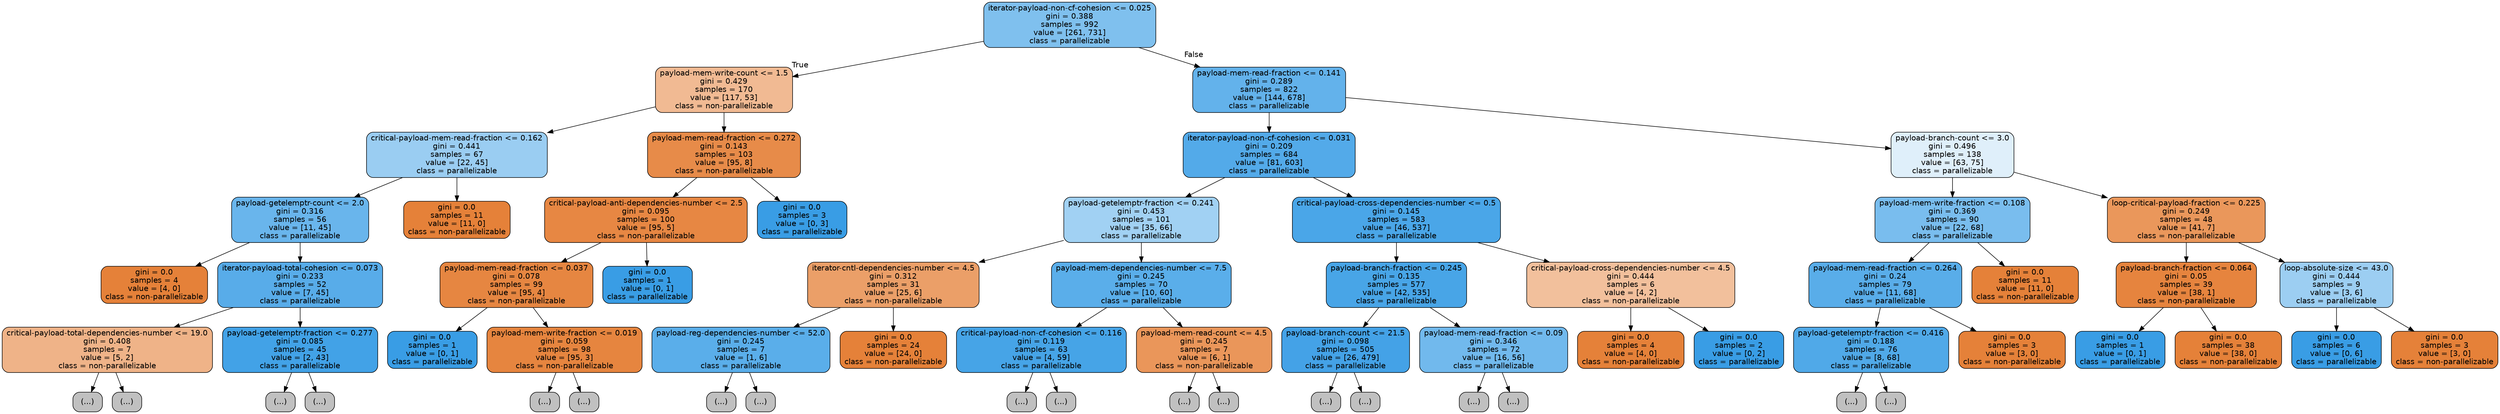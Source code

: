 digraph Tree {
node [shape=box, style="filled, rounded", color="black", fontname=helvetica] ;
edge [fontname=helvetica] ;
0 [label="iterator-payload-non-cf-cohesion <= 0.025\ngini = 0.388\nsamples = 992\nvalue = [261, 731]\nclass = parallelizable", fillcolor="#399de5a4"] ;
1 [label="payload-mem-write-count <= 1.5\ngini = 0.429\nsamples = 170\nvalue = [117, 53]\nclass = non-parallelizable", fillcolor="#e581398b"] ;
0 -> 1 [labeldistance=2.5, labelangle=45, headlabel="True"] ;
2 [label="critical-payload-mem-read-fraction <= 0.162\ngini = 0.441\nsamples = 67\nvalue = [22, 45]\nclass = parallelizable", fillcolor="#399de582"] ;
1 -> 2 ;
3 [label="payload-getelemptr-count <= 2.0\ngini = 0.316\nsamples = 56\nvalue = [11, 45]\nclass = parallelizable", fillcolor="#399de5c1"] ;
2 -> 3 ;
4 [label="gini = 0.0\nsamples = 4\nvalue = [4, 0]\nclass = non-parallelizable", fillcolor="#e58139ff"] ;
3 -> 4 ;
5 [label="iterator-payload-total-cohesion <= 0.073\ngini = 0.233\nsamples = 52\nvalue = [7, 45]\nclass = parallelizable", fillcolor="#399de5d7"] ;
3 -> 5 ;
6 [label="critical-payload-total-dependencies-number <= 19.0\ngini = 0.408\nsamples = 7\nvalue = [5, 2]\nclass = non-parallelizable", fillcolor="#e5813999"] ;
5 -> 6 ;
7 [label="(...)", fillcolor="#C0C0C0"] ;
6 -> 7 ;
8 [label="(...)", fillcolor="#C0C0C0"] ;
6 -> 8 ;
9 [label="payload-getelemptr-fraction <= 0.277\ngini = 0.085\nsamples = 45\nvalue = [2, 43]\nclass = parallelizable", fillcolor="#399de5f3"] ;
5 -> 9 ;
10 [label="(...)", fillcolor="#C0C0C0"] ;
9 -> 10 ;
15 [label="(...)", fillcolor="#C0C0C0"] ;
9 -> 15 ;
16 [label="gini = 0.0\nsamples = 11\nvalue = [11, 0]\nclass = non-parallelizable", fillcolor="#e58139ff"] ;
2 -> 16 ;
17 [label="payload-mem-read-fraction <= 0.272\ngini = 0.143\nsamples = 103\nvalue = [95, 8]\nclass = non-parallelizable", fillcolor="#e58139ea"] ;
1 -> 17 ;
18 [label="critical-payload-anti-dependencies-number <= 2.5\ngini = 0.095\nsamples = 100\nvalue = [95, 5]\nclass = non-parallelizable", fillcolor="#e58139f2"] ;
17 -> 18 ;
19 [label="payload-mem-read-fraction <= 0.037\ngini = 0.078\nsamples = 99\nvalue = [95, 4]\nclass = non-parallelizable", fillcolor="#e58139f4"] ;
18 -> 19 ;
20 [label="gini = 0.0\nsamples = 1\nvalue = [0, 1]\nclass = parallelizable", fillcolor="#399de5ff"] ;
19 -> 20 ;
21 [label="payload-mem-write-fraction <= 0.019\ngini = 0.059\nsamples = 98\nvalue = [95, 3]\nclass = non-parallelizable", fillcolor="#e58139f7"] ;
19 -> 21 ;
22 [label="(...)", fillcolor="#C0C0C0"] ;
21 -> 22 ;
25 [label="(...)", fillcolor="#C0C0C0"] ;
21 -> 25 ;
30 [label="gini = 0.0\nsamples = 1\nvalue = [0, 1]\nclass = parallelizable", fillcolor="#399de5ff"] ;
18 -> 30 ;
31 [label="gini = 0.0\nsamples = 3\nvalue = [0, 3]\nclass = parallelizable", fillcolor="#399de5ff"] ;
17 -> 31 ;
32 [label="payload-mem-read-fraction <= 0.141\ngini = 0.289\nsamples = 822\nvalue = [144, 678]\nclass = parallelizable", fillcolor="#399de5c9"] ;
0 -> 32 [labeldistance=2.5, labelangle=-45, headlabel="False"] ;
33 [label="iterator-payload-non-cf-cohesion <= 0.031\ngini = 0.209\nsamples = 684\nvalue = [81, 603]\nclass = parallelizable", fillcolor="#399de5dd"] ;
32 -> 33 ;
34 [label="payload-getelemptr-fraction <= 0.241\ngini = 0.453\nsamples = 101\nvalue = [35, 66]\nclass = parallelizable", fillcolor="#399de578"] ;
33 -> 34 ;
35 [label="iterator-cntl-dependencies-number <= 4.5\ngini = 0.312\nsamples = 31\nvalue = [25, 6]\nclass = non-parallelizable", fillcolor="#e58139c2"] ;
34 -> 35 ;
36 [label="payload-reg-dependencies-number <= 52.0\ngini = 0.245\nsamples = 7\nvalue = [1, 6]\nclass = parallelizable", fillcolor="#399de5d4"] ;
35 -> 36 ;
37 [label="(...)", fillcolor="#C0C0C0"] ;
36 -> 37 ;
38 [label="(...)", fillcolor="#C0C0C0"] ;
36 -> 38 ;
39 [label="gini = 0.0\nsamples = 24\nvalue = [24, 0]\nclass = non-parallelizable", fillcolor="#e58139ff"] ;
35 -> 39 ;
40 [label="payload-mem-dependencies-number <= 7.5\ngini = 0.245\nsamples = 70\nvalue = [10, 60]\nclass = parallelizable", fillcolor="#399de5d4"] ;
34 -> 40 ;
41 [label="critical-payload-non-cf-cohesion <= 0.116\ngini = 0.119\nsamples = 63\nvalue = [4, 59]\nclass = parallelizable", fillcolor="#399de5ee"] ;
40 -> 41 ;
42 [label="(...)", fillcolor="#C0C0C0"] ;
41 -> 42 ;
51 [label="(...)", fillcolor="#C0C0C0"] ;
41 -> 51 ;
52 [label="payload-mem-read-count <= 4.5\ngini = 0.245\nsamples = 7\nvalue = [6, 1]\nclass = non-parallelizable", fillcolor="#e58139d4"] ;
40 -> 52 ;
53 [label="(...)", fillcolor="#C0C0C0"] ;
52 -> 53 ;
54 [label="(...)", fillcolor="#C0C0C0"] ;
52 -> 54 ;
55 [label="critical-payload-cross-dependencies-number <= 0.5\ngini = 0.145\nsamples = 583\nvalue = [46, 537]\nclass = parallelizable", fillcolor="#399de5e9"] ;
33 -> 55 ;
56 [label="payload-branch-fraction <= 0.245\ngini = 0.135\nsamples = 577\nvalue = [42, 535]\nclass = parallelizable", fillcolor="#399de5eb"] ;
55 -> 56 ;
57 [label="payload-branch-count <= 21.5\ngini = 0.098\nsamples = 505\nvalue = [26, 479]\nclass = parallelizable", fillcolor="#399de5f1"] ;
56 -> 57 ;
58 [label="(...)", fillcolor="#C0C0C0"] ;
57 -> 58 ;
111 [label="(...)", fillcolor="#C0C0C0"] ;
57 -> 111 ;
112 [label="payload-mem-read-fraction <= 0.09\ngini = 0.346\nsamples = 72\nvalue = [16, 56]\nclass = parallelizable", fillcolor="#399de5b6"] ;
56 -> 112 ;
113 [label="(...)", fillcolor="#C0C0C0"] ;
112 -> 113 ;
118 [label="(...)", fillcolor="#C0C0C0"] ;
112 -> 118 ;
123 [label="critical-payload-cross-dependencies-number <= 4.5\ngini = 0.444\nsamples = 6\nvalue = [4, 2]\nclass = non-parallelizable", fillcolor="#e581397f"] ;
55 -> 123 ;
124 [label="gini = 0.0\nsamples = 4\nvalue = [4, 0]\nclass = non-parallelizable", fillcolor="#e58139ff"] ;
123 -> 124 ;
125 [label="gini = 0.0\nsamples = 2\nvalue = [0, 2]\nclass = parallelizable", fillcolor="#399de5ff"] ;
123 -> 125 ;
126 [label="payload-branch-count <= 3.0\ngini = 0.496\nsamples = 138\nvalue = [63, 75]\nclass = parallelizable", fillcolor="#399de529"] ;
32 -> 126 ;
127 [label="payload-mem-write-fraction <= 0.108\ngini = 0.369\nsamples = 90\nvalue = [22, 68]\nclass = parallelizable", fillcolor="#399de5ac"] ;
126 -> 127 ;
128 [label="payload-mem-read-fraction <= 0.264\ngini = 0.24\nsamples = 79\nvalue = [11, 68]\nclass = parallelizable", fillcolor="#399de5d6"] ;
127 -> 128 ;
129 [label="payload-getelemptr-fraction <= 0.416\ngini = 0.188\nsamples = 76\nvalue = [8, 68]\nclass = parallelizable", fillcolor="#399de5e1"] ;
128 -> 129 ;
130 [label="(...)", fillcolor="#C0C0C0"] ;
129 -> 130 ;
151 [label="(...)", fillcolor="#C0C0C0"] ;
129 -> 151 ;
154 [label="gini = 0.0\nsamples = 3\nvalue = [3, 0]\nclass = non-parallelizable", fillcolor="#e58139ff"] ;
128 -> 154 ;
155 [label="gini = 0.0\nsamples = 11\nvalue = [11, 0]\nclass = non-parallelizable", fillcolor="#e58139ff"] ;
127 -> 155 ;
156 [label="loop-critical-payload-fraction <= 0.225\ngini = 0.249\nsamples = 48\nvalue = [41, 7]\nclass = non-parallelizable", fillcolor="#e58139d3"] ;
126 -> 156 ;
157 [label="payload-branch-fraction <= 0.064\ngini = 0.05\nsamples = 39\nvalue = [38, 1]\nclass = non-parallelizable", fillcolor="#e58139f8"] ;
156 -> 157 ;
158 [label="gini = 0.0\nsamples = 1\nvalue = [0, 1]\nclass = parallelizable", fillcolor="#399de5ff"] ;
157 -> 158 ;
159 [label="gini = 0.0\nsamples = 38\nvalue = [38, 0]\nclass = non-parallelizable", fillcolor="#e58139ff"] ;
157 -> 159 ;
160 [label="loop-absolute-size <= 43.0\ngini = 0.444\nsamples = 9\nvalue = [3, 6]\nclass = parallelizable", fillcolor="#399de57f"] ;
156 -> 160 ;
161 [label="gini = 0.0\nsamples = 6\nvalue = [0, 6]\nclass = parallelizable", fillcolor="#399de5ff"] ;
160 -> 161 ;
162 [label="gini = 0.0\nsamples = 3\nvalue = [3, 0]\nclass = non-parallelizable", fillcolor="#e58139ff"] ;
160 -> 162 ;
}
